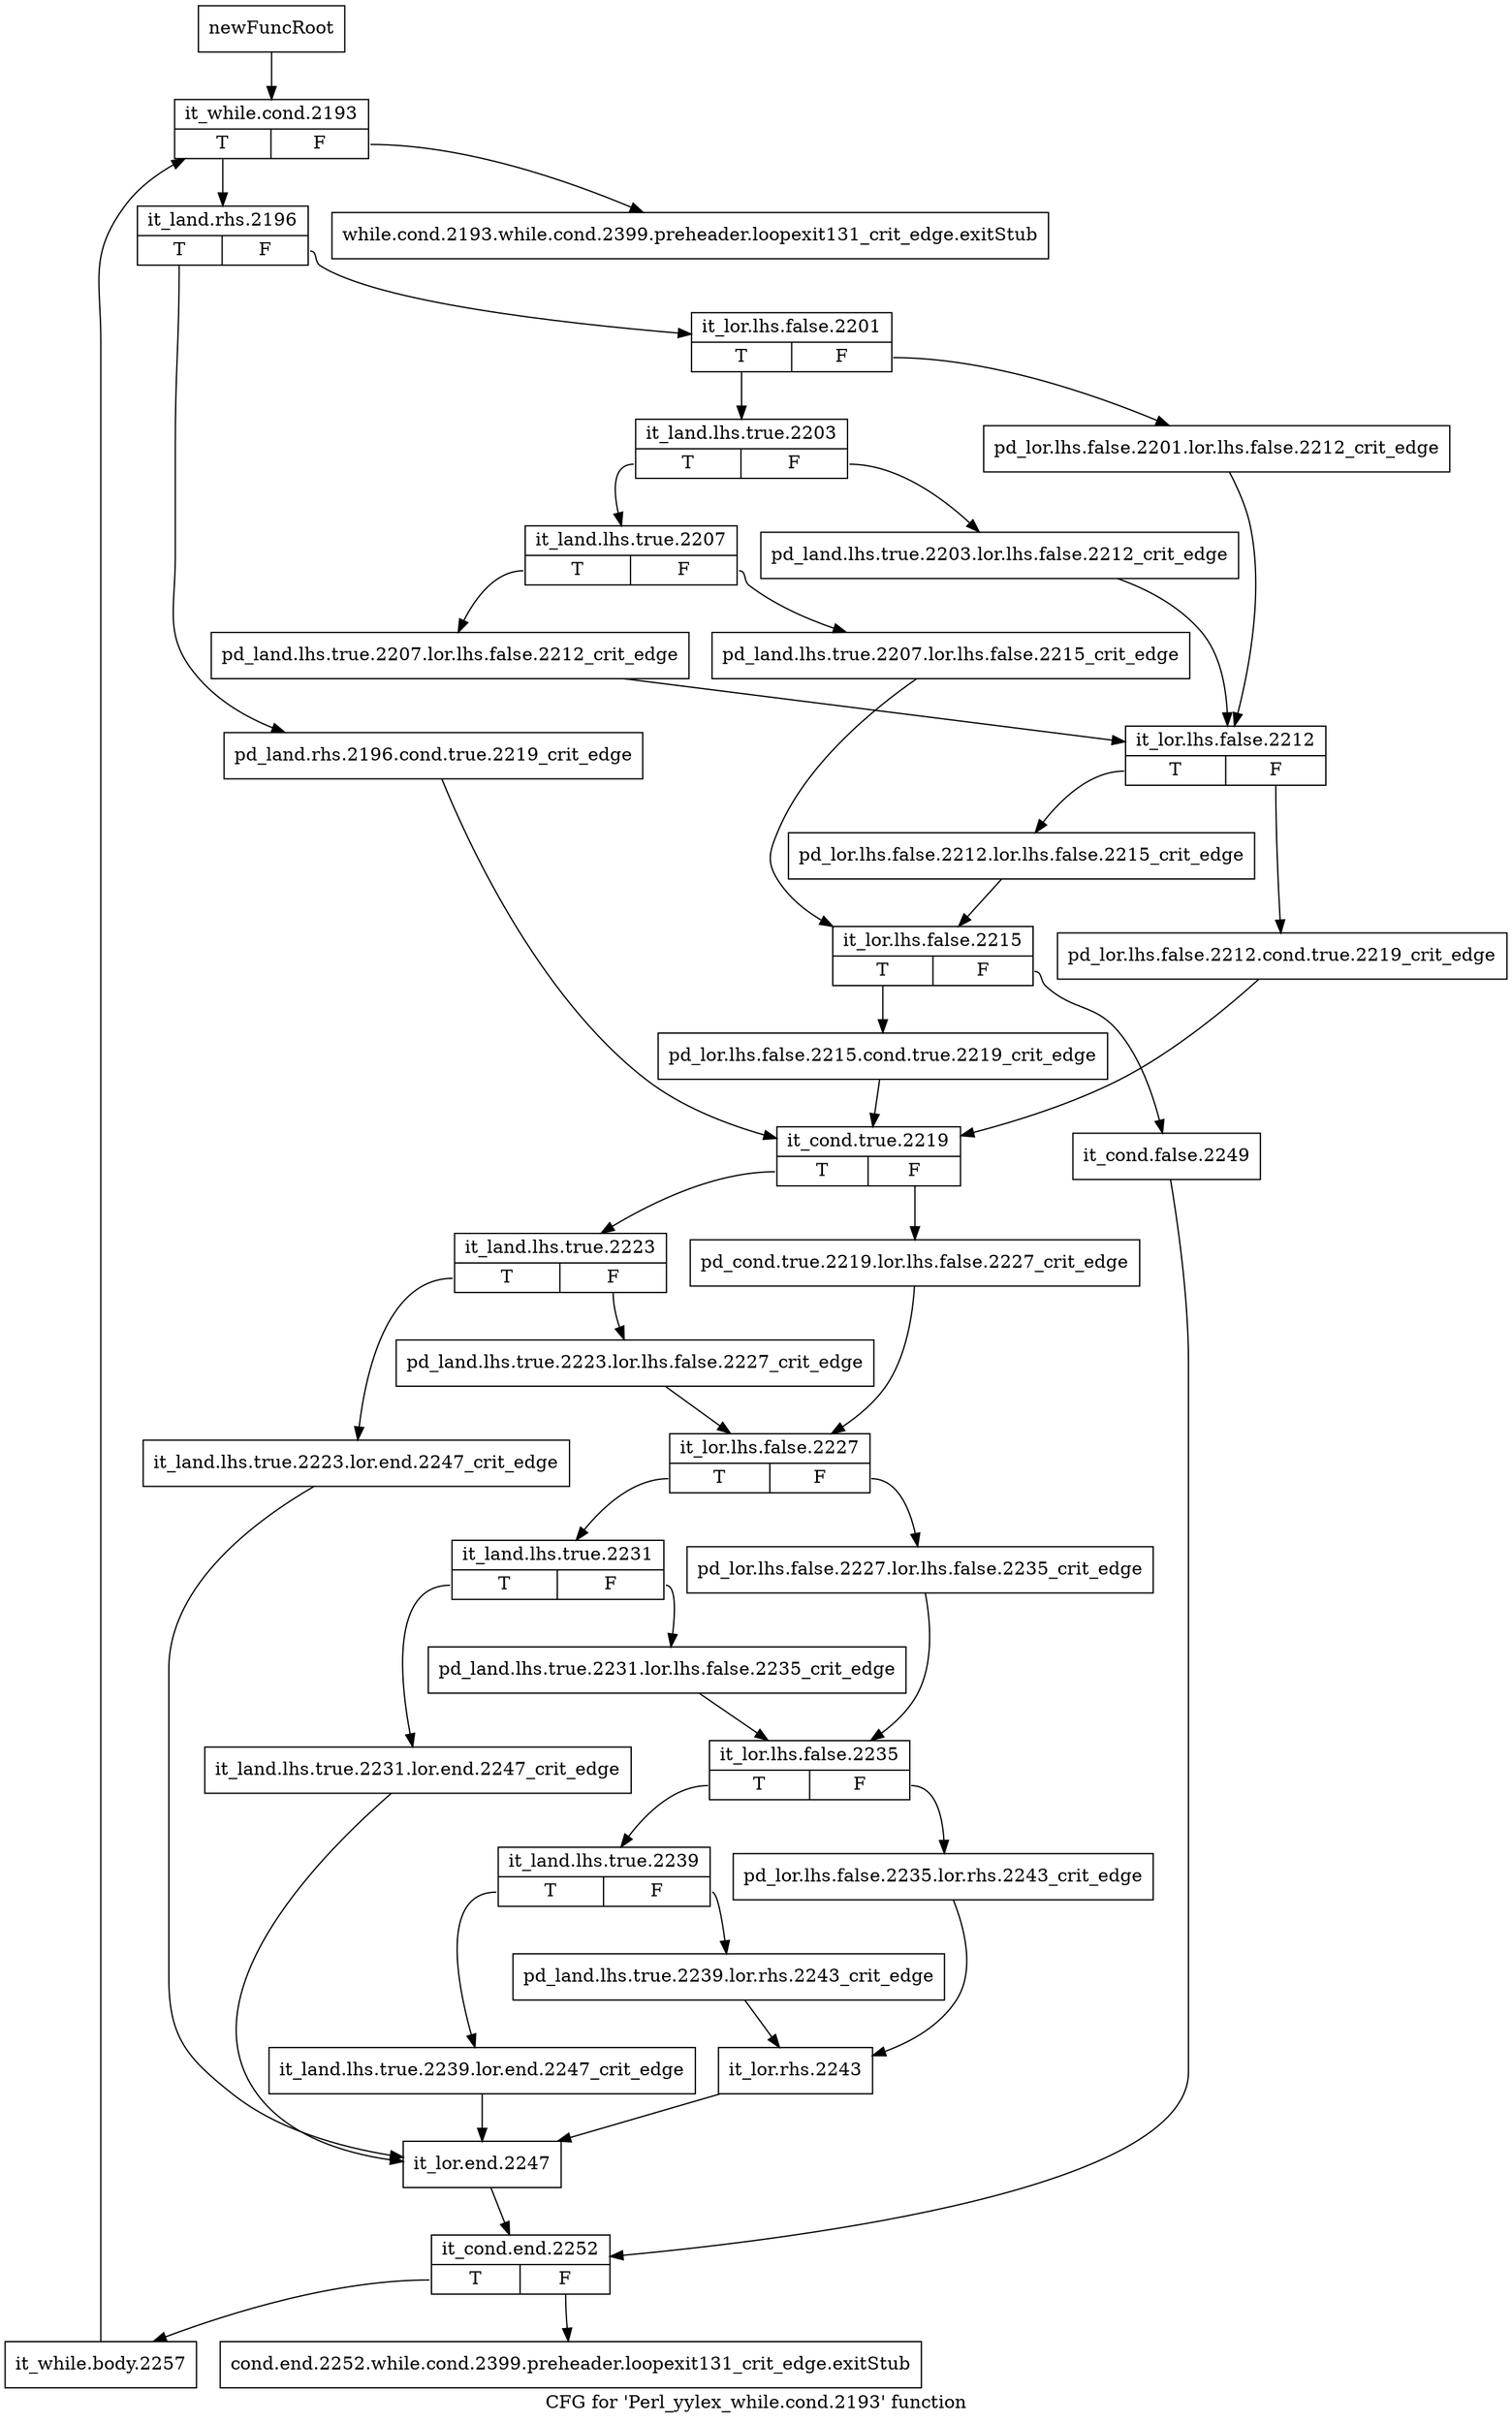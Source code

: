 digraph "CFG for 'Perl_yylex_while.cond.2193' function" {
	label="CFG for 'Perl_yylex_while.cond.2193' function";

	Node0x556f060 [shape=record,label="{newFuncRoot}"];
	Node0x556f060 -> Node0x556f150;
	Node0x556f0b0 [shape=record,label="{while.cond.2193.while.cond.2399.preheader.loopexit131_crit_edge.exitStub}"];
	Node0x556f100 [shape=record,label="{cond.end.2252.while.cond.2399.preheader.loopexit131_crit_edge.exitStub}"];
	Node0x556f150 [shape=record,label="{it_while.cond.2193|{<s0>T|<s1>F}}"];
	Node0x556f150:s0 -> Node0x556f1a0;
	Node0x556f150:s1 -> Node0x556f0b0;
	Node0x556f1a0 [shape=record,label="{it_land.rhs.2196|{<s0>T|<s1>F}}"];
	Node0x556f1a0:s0 -> Node0x556f600;
	Node0x556f1a0:s1 -> Node0x556f1f0;
	Node0x556f1f0 [shape=record,label="{it_lor.lhs.false.2201|{<s0>T|<s1>F}}"];
	Node0x556f1f0:s0 -> Node0x556f290;
	Node0x556f1f0:s1 -> Node0x556f240;
	Node0x556f240 [shape=record,label="{pd_lor.lhs.false.2201.lor.lhs.false.2212_crit_edge}"];
	Node0x556f240 -> Node0x556f420;
	Node0x556f290 [shape=record,label="{it_land.lhs.true.2203|{<s0>T|<s1>F}}"];
	Node0x556f290:s0 -> Node0x556f330;
	Node0x556f290:s1 -> Node0x556f2e0;
	Node0x556f2e0 [shape=record,label="{pd_land.lhs.true.2203.lor.lhs.false.2212_crit_edge}"];
	Node0x556f2e0 -> Node0x556f420;
	Node0x556f330 [shape=record,label="{it_land.lhs.true.2207|{<s0>T|<s1>F}}"];
	Node0x556f330:s0 -> Node0x556f3d0;
	Node0x556f330:s1 -> Node0x556f380;
	Node0x556f380 [shape=record,label="{pd_land.lhs.true.2207.lor.lhs.false.2215_crit_edge}"];
	Node0x556f380 -> Node0x556f510;
	Node0x556f3d0 [shape=record,label="{pd_land.lhs.true.2207.lor.lhs.false.2212_crit_edge}"];
	Node0x556f3d0 -> Node0x556f420;
	Node0x556f420 [shape=record,label="{it_lor.lhs.false.2212|{<s0>T|<s1>F}}"];
	Node0x556f420:s0 -> Node0x556f4c0;
	Node0x556f420:s1 -> Node0x556f470;
	Node0x556f470 [shape=record,label="{pd_lor.lhs.false.2212.cond.true.2219_crit_edge}"];
	Node0x556f470 -> Node0x556f650;
	Node0x556f4c0 [shape=record,label="{pd_lor.lhs.false.2212.lor.lhs.false.2215_crit_edge}"];
	Node0x556f4c0 -> Node0x556f510;
	Node0x556f510 [shape=record,label="{it_lor.lhs.false.2215|{<s0>T|<s1>F}}"];
	Node0x556f510:s0 -> Node0x556f5b0;
	Node0x556f510:s1 -> Node0x556f560;
	Node0x556f560 [shape=record,label="{it_cond.false.2249}"];
	Node0x556f560 -> Node0x556fba0;
	Node0x556f5b0 [shape=record,label="{pd_lor.lhs.false.2215.cond.true.2219_crit_edge}"];
	Node0x556f5b0 -> Node0x556f650;
	Node0x556f600 [shape=record,label="{pd_land.rhs.2196.cond.true.2219_crit_edge}"];
	Node0x556f600 -> Node0x556f650;
	Node0x556f650 [shape=record,label="{it_cond.true.2219|{<s0>T|<s1>F}}"];
	Node0x556f650:s0 -> Node0x556f6f0;
	Node0x556f650:s1 -> Node0x556f6a0;
	Node0x556f6a0 [shape=record,label="{pd_cond.true.2219.lor.lhs.false.2227_crit_edge}"];
	Node0x556f6a0 -> Node0x556f790;
	Node0x556f6f0 [shape=record,label="{it_land.lhs.true.2223|{<s0>T|<s1>F}}"];
	Node0x556f6f0:s0 -> Node0x556fb00;
	Node0x556f6f0:s1 -> Node0x556f740;
	Node0x556f740 [shape=record,label="{pd_land.lhs.true.2223.lor.lhs.false.2227_crit_edge}"];
	Node0x556f740 -> Node0x556f790;
	Node0x556f790 [shape=record,label="{it_lor.lhs.false.2227|{<s0>T|<s1>F}}"];
	Node0x556f790:s0 -> Node0x556f830;
	Node0x556f790:s1 -> Node0x556f7e0;
	Node0x556f7e0 [shape=record,label="{pd_lor.lhs.false.2227.lor.lhs.false.2235_crit_edge}"];
	Node0x556f7e0 -> Node0x556f8d0;
	Node0x556f830 [shape=record,label="{it_land.lhs.true.2231|{<s0>T|<s1>F}}"];
	Node0x556f830:s0 -> Node0x556fab0;
	Node0x556f830:s1 -> Node0x556f880;
	Node0x556f880 [shape=record,label="{pd_land.lhs.true.2231.lor.lhs.false.2235_crit_edge}"];
	Node0x556f880 -> Node0x556f8d0;
	Node0x556f8d0 [shape=record,label="{it_lor.lhs.false.2235|{<s0>T|<s1>F}}"];
	Node0x556f8d0:s0 -> Node0x556f970;
	Node0x556f8d0:s1 -> Node0x556f920;
	Node0x556f920 [shape=record,label="{pd_lor.lhs.false.2235.lor.rhs.2243_crit_edge}"];
	Node0x556f920 -> Node0x556fa10;
	Node0x556f970 [shape=record,label="{it_land.lhs.true.2239|{<s0>T|<s1>F}}"];
	Node0x556f970:s0 -> Node0x556fa60;
	Node0x556f970:s1 -> Node0x556f9c0;
	Node0x556f9c0 [shape=record,label="{pd_land.lhs.true.2239.lor.rhs.2243_crit_edge}"];
	Node0x556f9c0 -> Node0x556fa10;
	Node0x556fa10 [shape=record,label="{it_lor.rhs.2243}"];
	Node0x556fa10 -> Node0x556fb50;
	Node0x556fa60 [shape=record,label="{it_land.lhs.true.2239.lor.end.2247_crit_edge}"];
	Node0x556fa60 -> Node0x556fb50;
	Node0x556fab0 [shape=record,label="{it_land.lhs.true.2231.lor.end.2247_crit_edge}"];
	Node0x556fab0 -> Node0x556fb50;
	Node0x556fb00 [shape=record,label="{it_land.lhs.true.2223.lor.end.2247_crit_edge}"];
	Node0x556fb00 -> Node0x556fb50;
	Node0x556fb50 [shape=record,label="{it_lor.end.2247}"];
	Node0x556fb50 -> Node0x556fba0;
	Node0x556fba0 [shape=record,label="{it_cond.end.2252|{<s0>T|<s1>F}}"];
	Node0x556fba0:s0 -> Node0x556fbf0;
	Node0x556fba0:s1 -> Node0x556f100;
	Node0x556fbf0 [shape=record,label="{it_while.body.2257}"];
	Node0x556fbf0 -> Node0x556f150;
}

